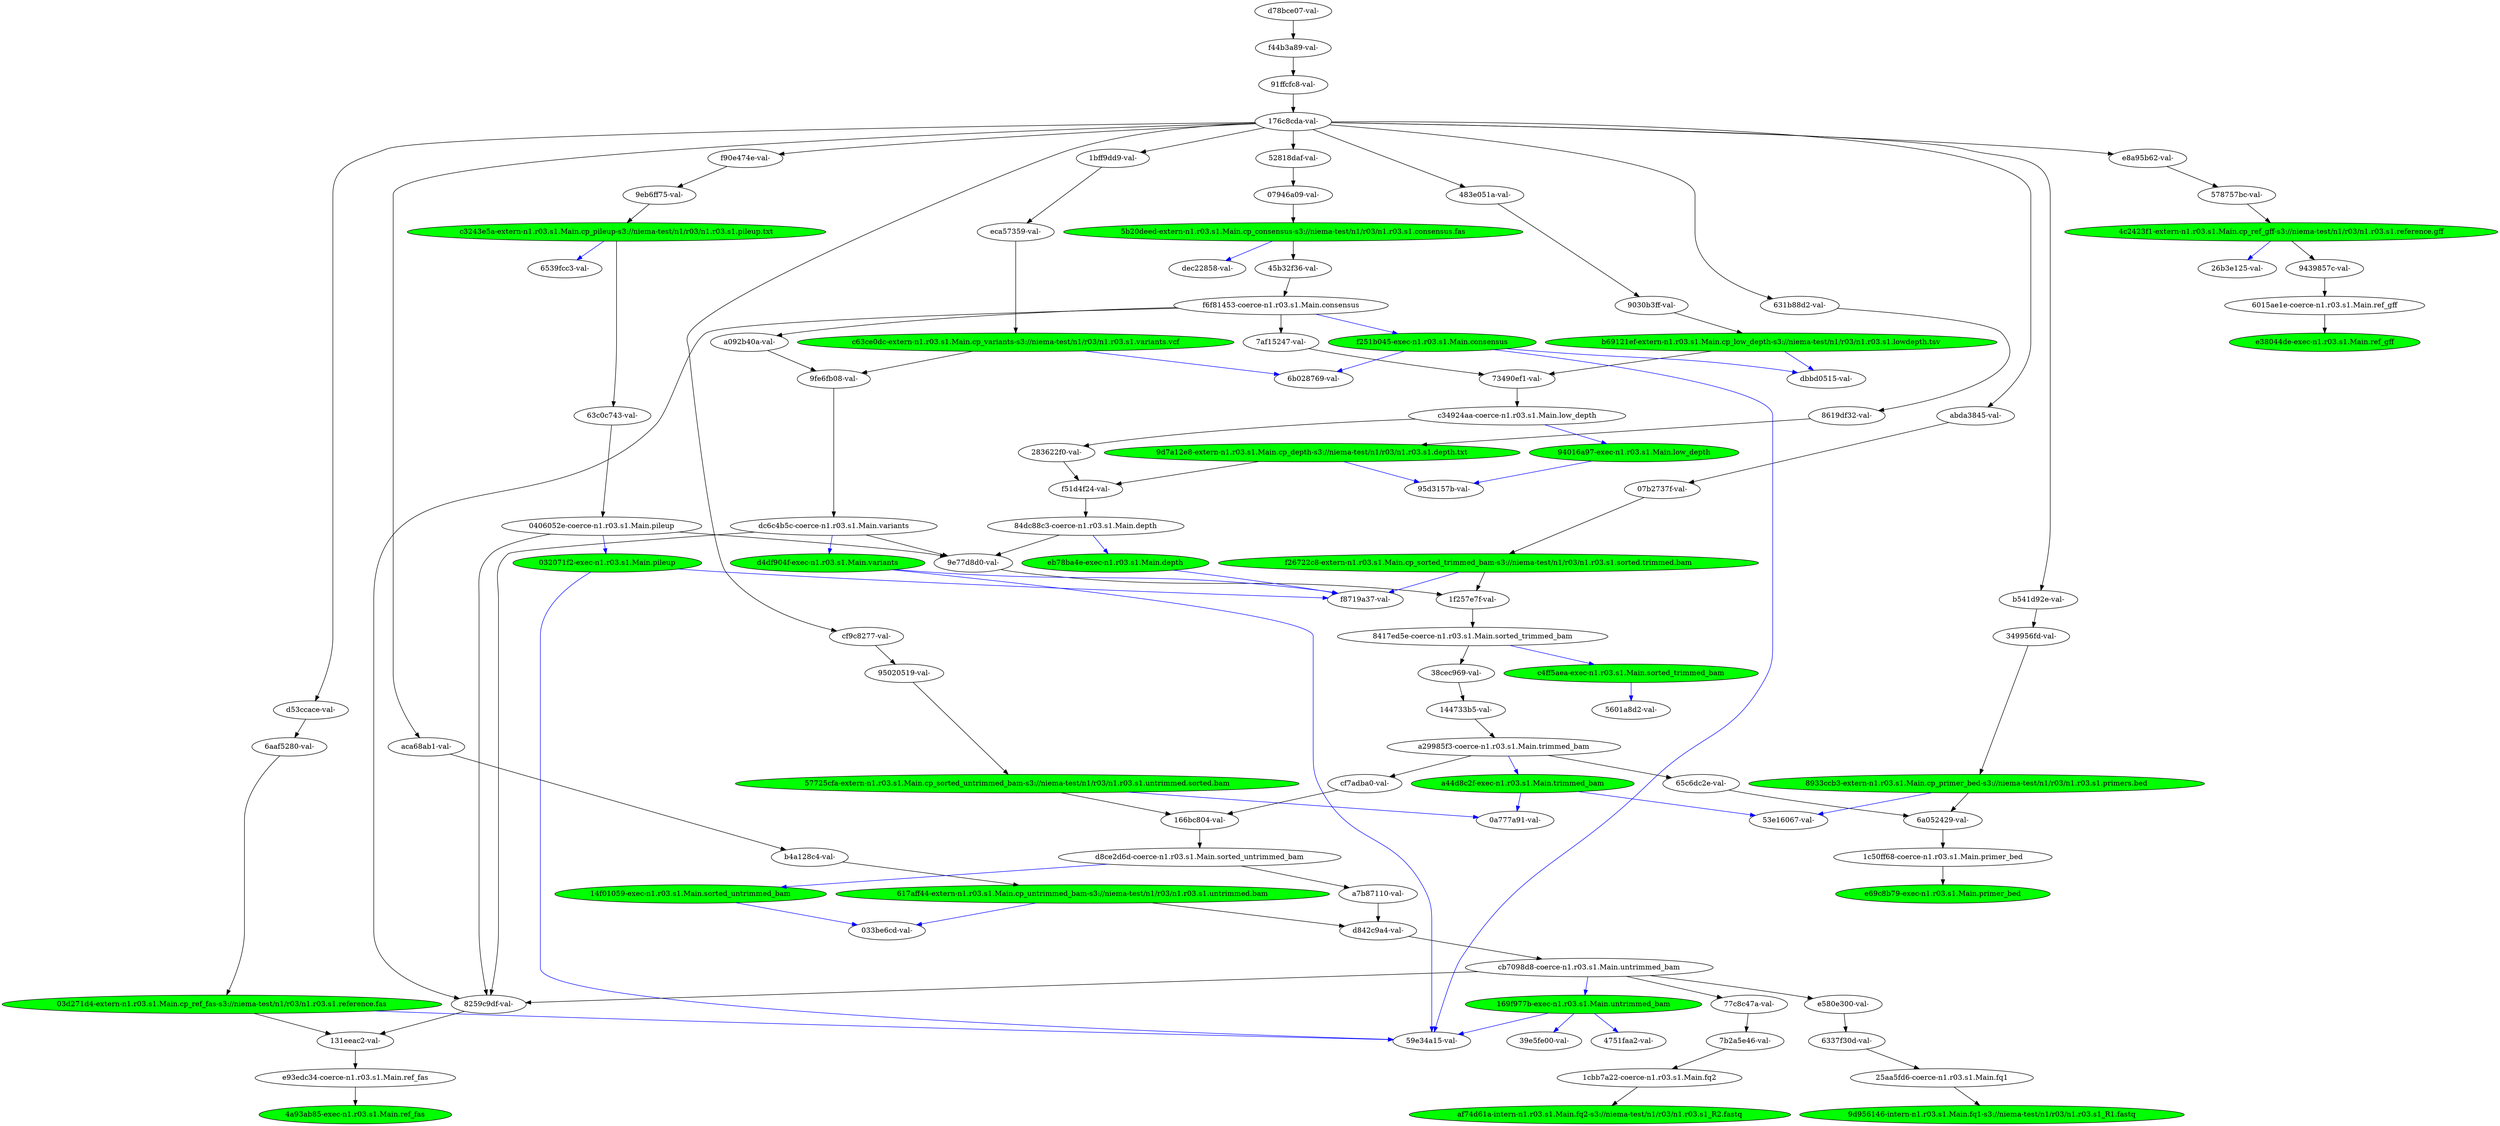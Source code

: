 strict digraph "reflow flowgraph sha256:dbc0d02c7db4c28a7324aeb2520c218fc538d20e81717c572a7bc04bc192eeff" {
// Node definitions.
"032071f2-exec-n1.r03.s1.Main.pileup" [
fillcolor=green
style=filled
];
"033be6cd-val-";
"03d271d4-extern-n1.r03.s1.Main.cp_ref_fas-s3://niema-test/n1/r03/n1.r03.s1.reference.fas" [
fillcolor=green
style=filled
];
"0406052e-coerce-n1.r03.s1.Main.pileup";
"07946a09-val-";
"07b2737f-val-";
"0a777a91-val-";
"131eeac2-val-";
"144733b5-val-";
"14f01059-exec-n1.r03.s1.Main.sorted_untrimmed_bam" [
fillcolor=green
style=filled
];
"166bc804-val-";
"169f977b-exec-n1.r03.s1.Main.untrimmed_bam" [
fillcolor=green
style=filled
];
"176c8cda-val-";
"1bff9dd9-val-";
"1c50ff68-coerce-n1.r03.s1.Main.primer_bed";
"1cbb7a22-coerce-n1.r03.s1.Main.fq2";
"1f257e7f-val-";
"25aa5fd6-coerce-n1.r03.s1.Main.fq1";
"26b3e125-val-";
"283622f0-val-";
"349956fd-val-";
"38cec969-val-";
"39e5fe00-val-";
"45b32f36-val-";
"4751faa2-val-";
"483e051a-val-";
"4a93ab85-exec-n1.r03.s1.Main.ref_fas" [
fillcolor=green
style=filled
];
"4c2423f1-extern-n1.r03.s1.Main.cp_ref_gff-s3://niema-test/n1/r03/n1.r03.s1.reference.gff" [
fillcolor=green
style=filled
];
"52818daf-val-";
"53e16067-val-";
"5601a8d2-val-";
"57725cfa-extern-n1.r03.s1.Main.cp_sorted_untrimmed_bam-s3://niema-test/n1/r03/n1.r03.s1.untrimmed.sorted.bam" [
fillcolor=green
style=filled
];
"578757bc-val-";
"59e34a15-val-";
"5b20deed-extern-n1.r03.s1.Main.cp_consensus-s3://niema-test/n1/r03/n1.r03.s1.consensus.fas" [
fillcolor=green
style=filled
];
"6015ae1e-coerce-n1.r03.s1.Main.ref_gff";
"617aff44-extern-n1.r03.s1.Main.cp_untrimmed_bam-s3://niema-test/n1/r03/n1.r03.s1.untrimmed.bam" [
fillcolor=green
style=filled
];
"631b88d2-val-";
"6337f30d-val-";
"63c0c743-val-";
"6539fcc3-val-";
"65c6dc2e-val-";
"6a052429-val-";
"6aaf5280-val-";
"6b028769-val-";
"73490ef1-val-";
"77c8c47a-val-";
"7af15247-val-";
"7b2a5e46-val-";
"8259c9df-val-";
"8417ed5e-coerce-n1.r03.s1.Main.sorted_trimmed_bam";
"84dc88c3-coerce-n1.r03.s1.Main.depth";
"8619df32-val-";
"8933ccb3-extern-n1.r03.s1.Main.cp_primer_bed-s3://niema-test/n1/r03/n1.r03.s1.primers.bed" [
fillcolor=green
style=filled
];
"9030b3ff-val-";
"91ffcfc8-val-";
"94016a97-exec-n1.r03.s1.Main.low_depth" [
fillcolor=green
style=filled
];
"9439857c-val-";
"95020519-val-";
"95d3157b-val-";
"9d7a12e8-extern-n1.r03.s1.Main.cp_depth-s3://niema-test/n1/r03/n1.r03.s1.depth.txt" [
fillcolor=green
style=filled
];
"9d956146-intern-n1.r03.s1.Main.fq1-s3://niema-test/n1/r03/n1.r03.s1_R1.fastq" [
fillcolor=green
style=filled
];
"9e77d8d0-val-";
"9eb6ff75-val-";
"9fe6fb08-val-";
"a092b40a-val-";
"a29985f3-coerce-n1.r03.s1.Main.trimmed_bam";
"a44d8c2f-exec-n1.r03.s1.Main.trimmed_bam" [
fillcolor=green
style=filled
];
"a7b87110-val-";
"abda3845-val-";
"aca68ab1-val-";
"af74d61a-intern-n1.r03.s1.Main.fq2-s3://niema-test/n1/r03/n1.r03.s1_R2.fastq" [
fillcolor=green
style=filled
];
"b4a128c4-val-";
"b541d92e-val-";
"b69121ef-extern-n1.r03.s1.Main.cp_low_depth-s3://niema-test/n1/r03/n1.r03.s1.lowdepth.tsv" [
fillcolor=green
style=filled
];
"c3243e5a-extern-n1.r03.s1.Main.cp_pileup-s3://niema-test/n1/r03/n1.r03.s1.pileup.txt" [
fillcolor=green
style=filled
];
"c34924aa-coerce-n1.r03.s1.Main.low_depth";
"c4ff5aea-exec-n1.r03.s1.Main.sorted_trimmed_bam" [
fillcolor=green
style=filled
];
"c63ce0dc-extern-n1.r03.s1.Main.cp_variants-s3://niema-test/n1/r03/n1.r03.s1.variants.vcf" [
fillcolor=green
style=filled
];
"cb7098d8-coerce-n1.r03.s1.Main.untrimmed_bam";
"cf7adba0-val-";
"cf9c8277-val-";
"d4df904f-exec-n1.r03.s1.Main.variants" [
fillcolor=green
style=filled
];
"d53ccace-val-";
"d78bce07-val-";
"d842c9a4-val-";
"d8ce2d6d-coerce-n1.r03.s1.Main.sorted_untrimmed_bam";
"dbbd0515-val-";
"dc6c4b5c-coerce-n1.r03.s1.Main.variants";
"dec22858-val-";
"e38044de-exec-n1.r03.s1.Main.ref_gff" [
fillcolor=green
style=filled
];
"e580e300-val-";
"e69c8b79-exec-n1.r03.s1.Main.primer_bed" [
fillcolor=green
style=filled
];
"e8a95b62-val-";
"e93edc34-coerce-n1.r03.s1.Main.ref_fas";
"eb78ba4e-exec-n1.r03.s1.Main.depth" [
fillcolor=green
style=filled
];
"eca57359-val-";
"f251b045-exec-n1.r03.s1.Main.consensus" [
fillcolor=green
style=filled
];
"f26722c8-extern-n1.r03.s1.Main.cp_sorted_trimmed_bam-s3://niema-test/n1/r03/n1.r03.s1.sorted.trimmed.bam" [
fillcolor=green
style=filled
];
"f44b3a89-val-";
"f51d4f24-val-";
"f6f81453-coerce-n1.r03.s1.Main.consensus";
"f8719a37-val-";
"f90e474e-val-";

// Edge definitions.
"032071f2-exec-n1.r03.s1.Main.pileup" -> "59e34a15-val-" [
dynamic=true
color=blue
];
"032071f2-exec-n1.r03.s1.Main.pileup" -> "f8719a37-val-" [
dynamic=true
color=blue
];
"03d271d4-extern-n1.r03.s1.Main.cp_ref_fas-s3://niema-test/n1/r03/n1.r03.s1.reference.fas" -> "131eeac2-val-" [dynamic=false];
"03d271d4-extern-n1.r03.s1.Main.cp_ref_fas-s3://niema-test/n1/r03/n1.r03.s1.reference.fas" -> "59e34a15-val-" [
dynamic=true
color=blue
];
"0406052e-coerce-n1.r03.s1.Main.pileup" -> "032071f2-exec-n1.r03.s1.Main.pileup" [
dynamic=true
color=blue
];
"0406052e-coerce-n1.r03.s1.Main.pileup" -> "8259c9df-val-" [dynamic=false];
"0406052e-coerce-n1.r03.s1.Main.pileup" -> "9e77d8d0-val-" [dynamic=false];
"07946a09-val-" -> "5b20deed-extern-n1.r03.s1.Main.cp_consensus-s3://niema-test/n1/r03/n1.r03.s1.consensus.fas" [dynamic=false];
"07b2737f-val-" -> "f26722c8-extern-n1.r03.s1.Main.cp_sorted_trimmed_bam-s3://niema-test/n1/r03/n1.r03.s1.sorted.trimmed.bam" [dynamic=false];
"131eeac2-val-" -> "e93edc34-coerce-n1.r03.s1.Main.ref_fas" [dynamic=false];
"144733b5-val-" -> "a29985f3-coerce-n1.r03.s1.Main.trimmed_bam" [dynamic=false];
"14f01059-exec-n1.r03.s1.Main.sorted_untrimmed_bam" -> "033be6cd-val-" [
dynamic=true
color=blue
];
"166bc804-val-" -> "d8ce2d6d-coerce-n1.r03.s1.Main.sorted_untrimmed_bam" [dynamic=false];
"169f977b-exec-n1.r03.s1.Main.untrimmed_bam" -> "39e5fe00-val-" [
dynamic=true
color=blue
];
"169f977b-exec-n1.r03.s1.Main.untrimmed_bam" -> "4751faa2-val-" [
dynamic=true
color=blue
];
"169f977b-exec-n1.r03.s1.Main.untrimmed_bam" -> "59e34a15-val-" [
dynamic=true
color=blue
];
"176c8cda-val-" -> "1bff9dd9-val-" [dynamic=false];
"176c8cda-val-" -> "483e051a-val-" [dynamic=false];
"176c8cda-val-" -> "52818daf-val-" [dynamic=false];
"176c8cda-val-" -> "631b88d2-val-" [dynamic=false];
"176c8cda-val-" -> "abda3845-val-" [dynamic=false];
"176c8cda-val-" -> "aca68ab1-val-" [dynamic=false];
"176c8cda-val-" -> "b541d92e-val-" [dynamic=false];
"176c8cda-val-" -> "cf9c8277-val-" [dynamic=false];
"176c8cda-val-" -> "d53ccace-val-" [dynamic=false];
"176c8cda-val-" -> "e8a95b62-val-" [dynamic=false];
"176c8cda-val-" -> "f90e474e-val-" [dynamic=false];
"1bff9dd9-val-" -> "eca57359-val-" [dynamic=false];
"1c50ff68-coerce-n1.r03.s1.Main.primer_bed" -> "e69c8b79-exec-n1.r03.s1.Main.primer_bed" [dynamic=false];
"1cbb7a22-coerce-n1.r03.s1.Main.fq2" -> "af74d61a-intern-n1.r03.s1.Main.fq2-s3://niema-test/n1/r03/n1.r03.s1_R2.fastq" [dynamic=false];
"1f257e7f-val-" -> "8417ed5e-coerce-n1.r03.s1.Main.sorted_trimmed_bam" [dynamic=false];
"25aa5fd6-coerce-n1.r03.s1.Main.fq1" -> "9d956146-intern-n1.r03.s1.Main.fq1-s3://niema-test/n1/r03/n1.r03.s1_R1.fastq" [dynamic=false];
"283622f0-val-" -> "f51d4f24-val-" [dynamic=false];
"349956fd-val-" -> "8933ccb3-extern-n1.r03.s1.Main.cp_primer_bed-s3://niema-test/n1/r03/n1.r03.s1.primers.bed" [dynamic=false];
"38cec969-val-" -> "144733b5-val-" [dynamic=false];
"45b32f36-val-" -> "f6f81453-coerce-n1.r03.s1.Main.consensus" [dynamic=false];
"483e051a-val-" -> "9030b3ff-val-" [dynamic=false];
"4c2423f1-extern-n1.r03.s1.Main.cp_ref_gff-s3://niema-test/n1/r03/n1.r03.s1.reference.gff" -> "26b3e125-val-" [
dynamic=true
color=blue
];
"4c2423f1-extern-n1.r03.s1.Main.cp_ref_gff-s3://niema-test/n1/r03/n1.r03.s1.reference.gff" -> "9439857c-val-" [dynamic=false];
"52818daf-val-" -> "07946a09-val-" [dynamic=false];
"57725cfa-extern-n1.r03.s1.Main.cp_sorted_untrimmed_bam-s3://niema-test/n1/r03/n1.r03.s1.untrimmed.sorted.bam" -> "0a777a91-val-" [
dynamic=true
color=blue
];
"57725cfa-extern-n1.r03.s1.Main.cp_sorted_untrimmed_bam-s3://niema-test/n1/r03/n1.r03.s1.untrimmed.sorted.bam" -> "166bc804-val-" [dynamic=false];
"578757bc-val-" -> "4c2423f1-extern-n1.r03.s1.Main.cp_ref_gff-s3://niema-test/n1/r03/n1.r03.s1.reference.gff" [dynamic=false];
"5b20deed-extern-n1.r03.s1.Main.cp_consensus-s3://niema-test/n1/r03/n1.r03.s1.consensus.fas" -> "45b32f36-val-" [dynamic=false];
"5b20deed-extern-n1.r03.s1.Main.cp_consensus-s3://niema-test/n1/r03/n1.r03.s1.consensus.fas" -> "dec22858-val-" [
dynamic=true
color=blue
];
"6015ae1e-coerce-n1.r03.s1.Main.ref_gff" -> "e38044de-exec-n1.r03.s1.Main.ref_gff" [dynamic=false];
"617aff44-extern-n1.r03.s1.Main.cp_untrimmed_bam-s3://niema-test/n1/r03/n1.r03.s1.untrimmed.bam" -> "033be6cd-val-" [
dynamic=true
color=blue
];
"617aff44-extern-n1.r03.s1.Main.cp_untrimmed_bam-s3://niema-test/n1/r03/n1.r03.s1.untrimmed.bam" -> "d842c9a4-val-" [dynamic=false];
"631b88d2-val-" -> "8619df32-val-" [dynamic=false];
"6337f30d-val-" -> "25aa5fd6-coerce-n1.r03.s1.Main.fq1" [dynamic=false];
"63c0c743-val-" -> "0406052e-coerce-n1.r03.s1.Main.pileup" [dynamic=false];
"65c6dc2e-val-" -> "6a052429-val-" [dynamic=false];
"6a052429-val-" -> "1c50ff68-coerce-n1.r03.s1.Main.primer_bed" [dynamic=false];
"6aaf5280-val-" -> "03d271d4-extern-n1.r03.s1.Main.cp_ref_fas-s3://niema-test/n1/r03/n1.r03.s1.reference.fas" [dynamic=false];
"73490ef1-val-" -> "c34924aa-coerce-n1.r03.s1.Main.low_depth" [dynamic=false];
"77c8c47a-val-" -> "7b2a5e46-val-" [dynamic=false];
"7af15247-val-" -> "73490ef1-val-" [dynamic=false];
"7b2a5e46-val-" -> "1cbb7a22-coerce-n1.r03.s1.Main.fq2" [dynamic=false];
"8259c9df-val-" -> "131eeac2-val-" [dynamic=false];
"8417ed5e-coerce-n1.r03.s1.Main.sorted_trimmed_bam" -> "38cec969-val-" [dynamic=false];
"8417ed5e-coerce-n1.r03.s1.Main.sorted_trimmed_bam" -> "c4ff5aea-exec-n1.r03.s1.Main.sorted_trimmed_bam" [
dynamic=true
color=blue
];
"84dc88c3-coerce-n1.r03.s1.Main.depth" -> "9e77d8d0-val-" [dynamic=false];
"84dc88c3-coerce-n1.r03.s1.Main.depth" -> "eb78ba4e-exec-n1.r03.s1.Main.depth" [
dynamic=true
color=blue
];
"8619df32-val-" -> "9d7a12e8-extern-n1.r03.s1.Main.cp_depth-s3://niema-test/n1/r03/n1.r03.s1.depth.txt" [dynamic=false];
"8933ccb3-extern-n1.r03.s1.Main.cp_primer_bed-s3://niema-test/n1/r03/n1.r03.s1.primers.bed" -> "53e16067-val-" [
dynamic=true
color=blue
];
"8933ccb3-extern-n1.r03.s1.Main.cp_primer_bed-s3://niema-test/n1/r03/n1.r03.s1.primers.bed" -> "6a052429-val-" [dynamic=false];
"9030b3ff-val-" -> "b69121ef-extern-n1.r03.s1.Main.cp_low_depth-s3://niema-test/n1/r03/n1.r03.s1.lowdepth.tsv" [dynamic=false];
"91ffcfc8-val-" -> "176c8cda-val-" [dynamic=false];
"94016a97-exec-n1.r03.s1.Main.low_depth" -> "95d3157b-val-" [
dynamic=true
color=blue
];
"9439857c-val-" -> "6015ae1e-coerce-n1.r03.s1.Main.ref_gff" [dynamic=false];
"95020519-val-" -> "57725cfa-extern-n1.r03.s1.Main.cp_sorted_untrimmed_bam-s3://niema-test/n1/r03/n1.r03.s1.untrimmed.sorted.bam" [dynamic=false];
"9d7a12e8-extern-n1.r03.s1.Main.cp_depth-s3://niema-test/n1/r03/n1.r03.s1.depth.txt" -> "95d3157b-val-" [
dynamic=true
color=blue
];
"9d7a12e8-extern-n1.r03.s1.Main.cp_depth-s3://niema-test/n1/r03/n1.r03.s1.depth.txt" -> "f51d4f24-val-" [dynamic=false];
"9e77d8d0-val-" -> "1f257e7f-val-" [dynamic=false];
"9eb6ff75-val-" -> "c3243e5a-extern-n1.r03.s1.Main.cp_pileup-s3://niema-test/n1/r03/n1.r03.s1.pileup.txt" [dynamic=false];
"9fe6fb08-val-" -> "dc6c4b5c-coerce-n1.r03.s1.Main.variants" [dynamic=false];
"a092b40a-val-" -> "9fe6fb08-val-" [dynamic=false];
"a29985f3-coerce-n1.r03.s1.Main.trimmed_bam" -> "65c6dc2e-val-" [dynamic=false];
"a29985f3-coerce-n1.r03.s1.Main.trimmed_bam" -> "a44d8c2f-exec-n1.r03.s1.Main.trimmed_bam" [
dynamic=true
color=blue
];
"a29985f3-coerce-n1.r03.s1.Main.trimmed_bam" -> "cf7adba0-val-" [dynamic=false];
"a44d8c2f-exec-n1.r03.s1.Main.trimmed_bam" -> "0a777a91-val-" [
dynamic=true
color=blue
];
"a44d8c2f-exec-n1.r03.s1.Main.trimmed_bam" -> "53e16067-val-" [
dynamic=true
color=blue
];
"a7b87110-val-" -> "d842c9a4-val-" [dynamic=false];
"abda3845-val-" -> "07b2737f-val-" [dynamic=false];
"aca68ab1-val-" -> "b4a128c4-val-" [dynamic=false];
"b4a128c4-val-" -> "617aff44-extern-n1.r03.s1.Main.cp_untrimmed_bam-s3://niema-test/n1/r03/n1.r03.s1.untrimmed.bam" [dynamic=false];
"b541d92e-val-" -> "349956fd-val-" [dynamic=false];
"b69121ef-extern-n1.r03.s1.Main.cp_low_depth-s3://niema-test/n1/r03/n1.r03.s1.lowdepth.tsv" -> "73490ef1-val-" [dynamic=false];
"b69121ef-extern-n1.r03.s1.Main.cp_low_depth-s3://niema-test/n1/r03/n1.r03.s1.lowdepth.tsv" -> "dbbd0515-val-" [
dynamic=true
color=blue
];
"c3243e5a-extern-n1.r03.s1.Main.cp_pileup-s3://niema-test/n1/r03/n1.r03.s1.pileup.txt" -> "63c0c743-val-" [dynamic=false];
"c3243e5a-extern-n1.r03.s1.Main.cp_pileup-s3://niema-test/n1/r03/n1.r03.s1.pileup.txt" -> "6539fcc3-val-" [
dynamic=true
color=blue
];
"c34924aa-coerce-n1.r03.s1.Main.low_depth" -> "283622f0-val-" [dynamic=false];
"c34924aa-coerce-n1.r03.s1.Main.low_depth" -> "94016a97-exec-n1.r03.s1.Main.low_depth" [
dynamic=true
color=blue
];
"c4ff5aea-exec-n1.r03.s1.Main.sorted_trimmed_bam" -> "5601a8d2-val-" [
dynamic=true
color=blue
];
"c63ce0dc-extern-n1.r03.s1.Main.cp_variants-s3://niema-test/n1/r03/n1.r03.s1.variants.vcf" -> "6b028769-val-" [
dynamic=true
color=blue
];
"c63ce0dc-extern-n1.r03.s1.Main.cp_variants-s3://niema-test/n1/r03/n1.r03.s1.variants.vcf" -> "9fe6fb08-val-" [dynamic=false];
"cb7098d8-coerce-n1.r03.s1.Main.untrimmed_bam" -> "169f977b-exec-n1.r03.s1.Main.untrimmed_bam" [
dynamic=true
color=blue
];
"cb7098d8-coerce-n1.r03.s1.Main.untrimmed_bam" -> "77c8c47a-val-" [dynamic=false];
"cb7098d8-coerce-n1.r03.s1.Main.untrimmed_bam" -> "8259c9df-val-" [dynamic=false];
"cb7098d8-coerce-n1.r03.s1.Main.untrimmed_bam" -> "e580e300-val-" [dynamic=false];
"cf7adba0-val-" -> "166bc804-val-" [dynamic=false];
"cf9c8277-val-" -> "95020519-val-" [dynamic=false];
"d4df904f-exec-n1.r03.s1.Main.variants" -> "59e34a15-val-" [
dynamic=true
color=blue
];
"d4df904f-exec-n1.r03.s1.Main.variants" -> "f8719a37-val-" [
dynamic=true
color=blue
];
"d53ccace-val-" -> "6aaf5280-val-" [dynamic=false];
"d78bce07-val-" -> "f44b3a89-val-" [dynamic=false];
"d842c9a4-val-" -> "cb7098d8-coerce-n1.r03.s1.Main.untrimmed_bam" [dynamic=false];
"d8ce2d6d-coerce-n1.r03.s1.Main.sorted_untrimmed_bam" -> "14f01059-exec-n1.r03.s1.Main.sorted_untrimmed_bam" [
dynamic=true
color=blue
];
"d8ce2d6d-coerce-n1.r03.s1.Main.sorted_untrimmed_bam" -> "a7b87110-val-" [dynamic=false];
"dc6c4b5c-coerce-n1.r03.s1.Main.variants" -> "8259c9df-val-" [dynamic=false];
"dc6c4b5c-coerce-n1.r03.s1.Main.variants" -> "9e77d8d0-val-" [dynamic=false];
"dc6c4b5c-coerce-n1.r03.s1.Main.variants" -> "d4df904f-exec-n1.r03.s1.Main.variants" [
dynamic=true
color=blue
];
"e580e300-val-" -> "6337f30d-val-" [dynamic=false];
"e8a95b62-val-" -> "578757bc-val-" [dynamic=false];
"e93edc34-coerce-n1.r03.s1.Main.ref_fas" -> "4a93ab85-exec-n1.r03.s1.Main.ref_fas" [dynamic=false];
"eb78ba4e-exec-n1.r03.s1.Main.depth" -> "f8719a37-val-" [
dynamic=true
color=blue
];
"eca57359-val-" -> "c63ce0dc-extern-n1.r03.s1.Main.cp_variants-s3://niema-test/n1/r03/n1.r03.s1.variants.vcf" [dynamic=false];
"f251b045-exec-n1.r03.s1.Main.consensus" -> "59e34a15-val-" [
dynamic=true
color=blue
];
"f251b045-exec-n1.r03.s1.Main.consensus" -> "6b028769-val-" [
dynamic=true
color=blue
];
"f251b045-exec-n1.r03.s1.Main.consensus" -> "dbbd0515-val-" [
dynamic=true
color=blue
];
"f26722c8-extern-n1.r03.s1.Main.cp_sorted_trimmed_bam-s3://niema-test/n1/r03/n1.r03.s1.sorted.trimmed.bam" -> "1f257e7f-val-" [dynamic=false];
"f26722c8-extern-n1.r03.s1.Main.cp_sorted_trimmed_bam-s3://niema-test/n1/r03/n1.r03.s1.sorted.trimmed.bam" -> "f8719a37-val-" [
dynamic=true
color=blue
];
"f44b3a89-val-" -> "91ffcfc8-val-" [dynamic=false];
"f51d4f24-val-" -> "84dc88c3-coerce-n1.r03.s1.Main.depth" [dynamic=false];
"f6f81453-coerce-n1.r03.s1.Main.consensus" -> "7af15247-val-" [dynamic=false];
"f6f81453-coerce-n1.r03.s1.Main.consensus" -> "8259c9df-val-" [dynamic=false];
"f6f81453-coerce-n1.r03.s1.Main.consensus" -> "a092b40a-val-" [dynamic=false];
"f6f81453-coerce-n1.r03.s1.Main.consensus" -> "f251b045-exec-n1.r03.s1.Main.consensus" [
dynamic=true
color=blue
];
"f90e474e-val-" -> "9eb6ff75-val-" [dynamic=false];
}